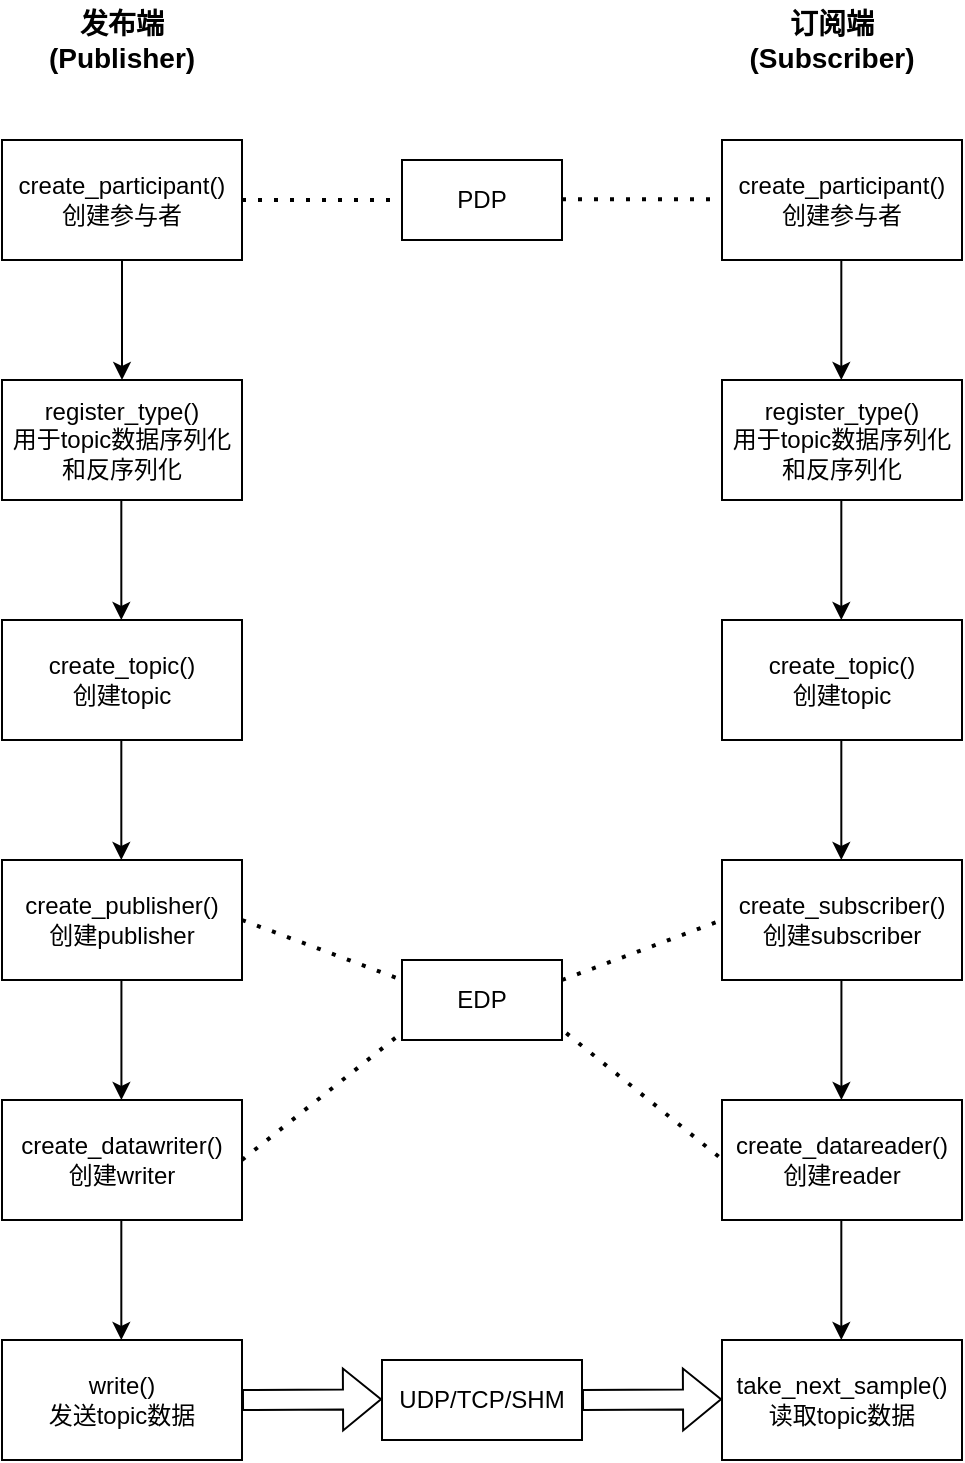<mxfile version="26.1.1">
  <diagram name="第 1 页" id="Cpg3tdYtjGPuZfx2R8Dj">
    <mxGraphModel dx="1364" dy="843" grid="1" gridSize="10" guides="1" tooltips="1" connect="1" arrows="1" fold="1" page="1" pageScale="1" pageWidth="827" pageHeight="1169" math="0" shadow="0">
      <root>
        <mxCell id="0" />
        <mxCell id="1" parent="0" />
        <mxCell id="ZoqcuJbIKgvJJPkICHRn-1" value="create_participant()&lt;div&gt;创建参与者&lt;/div&gt;" style="rounded=0;whiteSpace=wrap;html=1;" parent="1" vertex="1">
          <mxGeometry x="200" y="160" width="120" height="60" as="geometry" />
        </mxCell>
        <mxCell id="ZoqcuJbIKgvJJPkICHRn-3" value="register_type()&lt;div&gt;用于topic数据序列化和反序列化&lt;/div&gt;" style="rounded=0;whiteSpace=wrap;html=1;" parent="1" vertex="1">
          <mxGeometry x="200" y="280" width="120" height="60" as="geometry" />
        </mxCell>
        <mxCell id="ZoqcuJbIKgvJJPkICHRn-5" value="create_topic()&lt;div&gt;创建topic&lt;/div&gt;" style="rounded=0;whiteSpace=wrap;html=1;" parent="1" vertex="1">
          <mxGeometry x="200" y="400" width="120" height="60" as="geometry" />
        </mxCell>
        <mxCell id="ZoqcuJbIKgvJJPkICHRn-7" value="create_participant()&lt;div&gt;创建参与者&lt;/div&gt;" style="rounded=0;whiteSpace=wrap;html=1;" parent="1" vertex="1">
          <mxGeometry x="560" y="160" width="120" height="60" as="geometry" />
        </mxCell>
        <mxCell id="ZoqcuJbIKgvJJPkICHRn-8" value="register_type()&lt;div&gt;用于topic数据序列化和反序列化&lt;/div&gt;" style="rounded=0;whiteSpace=wrap;html=1;" parent="1" vertex="1">
          <mxGeometry x="560" y="280" width="120" height="60" as="geometry" />
        </mxCell>
        <mxCell id="ZoqcuJbIKgvJJPkICHRn-9" value="" style="endArrow=none;dashed=1;html=1;dashPattern=1 3;strokeWidth=2;rounded=0;exitX=1;exitY=0.5;exitDx=0;exitDy=0;" parent="1" source="ZoqcuJbIKgvJJPkICHRn-1" edge="1">
          <mxGeometry width="50" height="50" relative="1" as="geometry">
            <mxPoint x="410" y="215" as="sourcePoint" />
            <mxPoint x="400" y="190" as="targetPoint" />
          </mxGeometry>
        </mxCell>
        <mxCell id="ZoqcuJbIKgvJJPkICHRn-10" value="PDP" style="rounded=0;whiteSpace=wrap;html=1;" parent="1" vertex="1">
          <mxGeometry x="400" y="170" width="80" height="40" as="geometry" />
        </mxCell>
        <mxCell id="ZoqcuJbIKgvJJPkICHRn-11" value="" style="endArrow=none;dashed=1;html=1;dashPattern=1 3;strokeWidth=2;rounded=0;exitX=1;exitY=0.5;exitDx=0;exitDy=0;" parent="1" edge="1">
          <mxGeometry width="50" height="50" relative="1" as="geometry">
            <mxPoint x="480" y="189.66" as="sourcePoint" />
            <mxPoint x="560" y="189.66" as="targetPoint" />
          </mxGeometry>
        </mxCell>
        <mxCell id="ZoqcuJbIKgvJJPkICHRn-12" value="create_topic()&lt;div&gt;创建topic&lt;/div&gt;" style="rounded=0;whiteSpace=wrap;html=1;" parent="1" vertex="1">
          <mxGeometry x="560" y="400" width="120" height="60" as="geometry" />
        </mxCell>
        <mxCell id="ZoqcuJbIKgvJJPkICHRn-13" value="create_datawriter()&lt;div&gt;创建writer&lt;/div&gt;" style="rounded=0;whiteSpace=wrap;html=1;" parent="1" vertex="1">
          <mxGeometry x="200" y="640" width="120" height="60" as="geometry" />
        </mxCell>
        <mxCell id="ZoqcuJbIKgvJJPkICHRn-14" value="create_datareader()&lt;div&gt;创建reader&lt;/div&gt;" style="rounded=0;whiteSpace=wrap;html=1;" parent="1" vertex="1">
          <mxGeometry x="560" y="640" width="120" height="60" as="geometry" />
        </mxCell>
        <mxCell id="ZoqcuJbIKgvJJPkICHRn-15" value="" style="endArrow=none;dashed=1;html=1;dashPattern=1 3;strokeWidth=2;rounded=0;exitX=1;exitY=0.5;exitDx=0;exitDy=0;entryX=0.005;entryY=0.9;entryDx=0;entryDy=0;entryPerimeter=0;" parent="1" target="ZoqcuJbIKgvJJPkICHRn-16" edge="1">
          <mxGeometry width="50" height="50" relative="1" as="geometry">
            <mxPoint x="320" y="670" as="sourcePoint" />
            <mxPoint x="400" y="670" as="targetPoint" />
          </mxGeometry>
        </mxCell>
        <mxCell id="ZoqcuJbIKgvJJPkICHRn-16" value="EDP" style="rounded=0;whiteSpace=wrap;html=1;" parent="1" vertex="1">
          <mxGeometry x="400" y="570" width="80" height="40" as="geometry" />
        </mxCell>
        <mxCell id="ZoqcuJbIKgvJJPkICHRn-17" value="" style="endArrow=none;dashed=1;html=1;dashPattern=1 3;strokeWidth=2;rounded=0;exitX=1.027;exitY=0.914;exitDx=0;exitDy=0;exitPerimeter=0;" parent="1" source="ZoqcuJbIKgvJJPkICHRn-16" edge="1">
          <mxGeometry width="50" height="50" relative="1" as="geometry">
            <mxPoint x="480" y="669.66" as="sourcePoint" />
            <mxPoint x="560" y="669.66" as="targetPoint" />
          </mxGeometry>
        </mxCell>
        <mxCell id="ZoqcuJbIKgvJJPkICHRn-18" value="write()&lt;div&gt;发送topic数据&lt;/div&gt;" style="rounded=0;whiteSpace=wrap;html=1;" parent="1" vertex="1">
          <mxGeometry x="200" y="760" width="120" height="60" as="geometry" />
        </mxCell>
        <mxCell id="ZoqcuJbIKgvJJPkICHRn-19" value="take_next_sample()&lt;div&gt;读取topic数据&lt;/div&gt;" style="rounded=0;whiteSpace=wrap;html=1;" parent="1" vertex="1">
          <mxGeometry x="560" y="760" width="120" height="60" as="geometry" />
        </mxCell>
        <mxCell id="ZoqcuJbIKgvJJPkICHRn-23" value="UDP/TCP/&lt;span style=&quot;background-color: transparent; color: light-dark(rgb(0, 0, 0), rgb(255, 255, 255));&quot;&gt;SHM&lt;/span&gt;" style="rounded=0;whiteSpace=wrap;html=1;" parent="1" vertex="1">
          <mxGeometry x="390" y="770" width="100" height="40" as="geometry" />
        </mxCell>
        <mxCell id="ZoqcuJbIKgvJJPkICHRn-33" value="" style="shape=flexArrow;endArrow=classic;html=1;rounded=0;exitX=1;exitY=0.5;exitDx=0;exitDy=0;" parent="1" source="ZoqcuJbIKgvJJPkICHRn-18" edge="1">
          <mxGeometry width="50" height="50" relative="1" as="geometry">
            <mxPoint x="330" y="789.66" as="sourcePoint" />
            <mxPoint x="390" y="789.66" as="targetPoint" />
          </mxGeometry>
        </mxCell>
        <mxCell id="ZoqcuJbIKgvJJPkICHRn-34" value="" style="shape=flexArrow;endArrow=classic;html=1;rounded=0;exitX=1;exitY=0.5;exitDx=0;exitDy=0;" parent="1" edge="1">
          <mxGeometry width="50" height="50" relative="1" as="geometry">
            <mxPoint x="490" y="790" as="sourcePoint" />
            <mxPoint x="560" y="789.66" as="targetPoint" />
          </mxGeometry>
        </mxCell>
        <mxCell id="ZoqcuJbIKgvJJPkICHRn-35" value="" style="endArrow=classic;html=1;rounded=0;exitX=0.5;exitY=1;exitDx=0;exitDy=0;entryX=0.5;entryY=0;entryDx=0;entryDy=0;" parent="1" source="ZoqcuJbIKgvJJPkICHRn-1" target="ZoqcuJbIKgvJJPkICHRn-3" edge="1">
          <mxGeometry width="50" height="50" relative="1" as="geometry">
            <mxPoint x="300" y="260" as="sourcePoint" />
            <mxPoint x="350" y="210" as="targetPoint" />
          </mxGeometry>
        </mxCell>
        <mxCell id="ZoqcuJbIKgvJJPkICHRn-36" value="" style="endArrow=classic;html=1;rounded=0;exitX=0.5;exitY=1;exitDx=0;exitDy=0;entryX=0.5;entryY=0;entryDx=0;entryDy=0;" parent="1" edge="1">
          <mxGeometry width="50" height="50" relative="1" as="geometry">
            <mxPoint x="259.66" y="340" as="sourcePoint" />
            <mxPoint x="259.66" y="400" as="targetPoint" />
          </mxGeometry>
        </mxCell>
        <mxCell id="ZoqcuJbIKgvJJPkICHRn-37" value="" style="endArrow=classic;html=1;rounded=0;exitX=0.5;exitY=1;exitDx=0;exitDy=0;entryX=0.5;entryY=0;entryDx=0;entryDy=0;" parent="1" edge="1">
          <mxGeometry width="50" height="50" relative="1" as="geometry">
            <mxPoint x="259.66" y="460" as="sourcePoint" />
            <mxPoint x="259.66" y="520" as="targetPoint" />
          </mxGeometry>
        </mxCell>
        <mxCell id="ZoqcuJbIKgvJJPkICHRn-38" value="" style="endArrow=classic;html=1;rounded=0;exitX=0.5;exitY=1;exitDx=0;exitDy=0;entryX=0.5;entryY=0;entryDx=0;entryDy=0;" parent="1" edge="1">
          <mxGeometry width="50" height="50" relative="1" as="geometry">
            <mxPoint x="259.66" y="700" as="sourcePoint" />
            <mxPoint x="259.66" y="760" as="targetPoint" />
          </mxGeometry>
        </mxCell>
        <mxCell id="ZoqcuJbIKgvJJPkICHRn-39" value="" style="endArrow=classic;html=1;rounded=0;exitX=0.5;exitY=1;exitDx=0;exitDy=0;entryX=0.5;entryY=0;entryDx=0;entryDy=0;" parent="1" edge="1">
          <mxGeometry width="50" height="50" relative="1" as="geometry">
            <mxPoint x="619.66" y="220" as="sourcePoint" />
            <mxPoint x="619.66" y="280" as="targetPoint" />
          </mxGeometry>
        </mxCell>
        <mxCell id="ZoqcuJbIKgvJJPkICHRn-40" value="" style="endArrow=classic;html=1;rounded=0;exitX=0.5;exitY=1;exitDx=0;exitDy=0;entryX=0.5;entryY=0;entryDx=0;entryDy=0;" parent="1" edge="1">
          <mxGeometry width="50" height="50" relative="1" as="geometry">
            <mxPoint x="619.66" y="340" as="sourcePoint" />
            <mxPoint x="619.66" y="400" as="targetPoint" />
          </mxGeometry>
        </mxCell>
        <mxCell id="ZoqcuJbIKgvJJPkICHRn-41" value="" style="endArrow=classic;html=1;rounded=0;exitX=0.5;exitY=1;exitDx=0;exitDy=0;entryX=0.5;entryY=0;entryDx=0;entryDy=0;" parent="1" edge="1">
          <mxGeometry width="50" height="50" relative="1" as="geometry">
            <mxPoint x="619.66" y="460" as="sourcePoint" />
            <mxPoint x="619.66" y="520" as="targetPoint" />
          </mxGeometry>
        </mxCell>
        <mxCell id="ZoqcuJbIKgvJJPkICHRn-42" value="" style="endArrow=classic;html=1;rounded=0;exitX=0.5;exitY=1;exitDx=0;exitDy=0;entryX=0.5;entryY=0;entryDx=0;entryDy=0;" parent="1" edge="1">
          <mxGeometry width="50" height="50" relative="1" as="geometry">
            <mxPoint x="619.66" y="700" as="sourcePoint" />
            <mxPoint x="619.66" y="760" as="targetPoint" />
          </mxGeometry>
        </mxCell>
        <mxCell id="uGeyRHkb-I9cfztLsH06-1" value="发布端(Publisher)" style="text;html=1;align=center;verticalAlign=middle;whiteSpace=wrap;rounded=0;fontStyle=1;fontSize=14;" parent="1" vertex="1">
          <mxGeometry x="220" y="90" width="80" height="40" as="geometry" />
        </mxCell>
        <mxCell id="uGeyRHkb-I9cfztLsH06-2" value="订阅端(Subscriber)" style="text;html=1;align=center;verticalAlign=middle;whiteSpace=wrap;rounded=0;fontStyle=1;fontSize=14;" parent="1" vertex="1">
          <mxGeometry x="570" y="90" width="90" height="40" as="geometry" />
        </mxCell>
        <mxCell id="B0Bkc7tE2xluLaAN7S_U-1" value="create_publisher()&lt;div&gt;创建publisher&lt;/div&gt;" style="rounded=0;whiteSpace=wrap;html=1;" parent="1" vertex="1">
          <mxGeometry x="200" y="520" width="120" height="60" as="geometry" />
        </mxCell>
        <mxCell id="B0Bkc7tE2xluLaAN7S_U-2" value="create_subscriber()&lt;div&gt;创建subscriber&lt;/div&gt;" style="rounded=0;whiteSpace=wrap;html=1;" parent="1" vertex="1">
          <mxGeometry x="560" y="520" width="120" height="60" as="geometry" />
        </mxCell>
        <mxCell id="B0Bkc7tE2xluLaAN7S_U-3" value="" style="endArrow=classic;html=1;rounded=0;exitX=0.5;exitY=1;exitDx=0;exitDy=0;entryX=0.5;entryY=0;entryDx=0;entryDy=0;" parent="1" edge="1">
          <mxGeometry width="50" height="50" relative="1" as="geometry">
            <mxPoint x="619.71" y="580" as="sourcePoint" />
            <mxPoint x="619.71" y="640" as="targetPoint" />
          </mxGeometry>
        </mxCell>
        <mxCell id="B0Bkc7tE2xluLaAN7S_U-4" value="" style="endArrow=classic;html=1;rounded=0;exitX=0.5;exitY=1;exitDx=0;exitDy=0;entryX=0.5;entryY=0;entryDx=0;entryDy=0;" parent="1" edge="1">
          <mxGeometry width="50" height="50" relative="1" as="geometry">
            <mxPoint x="259.71" y="580" as="sourcePoint" />
            <mxPoint x="259.71" y="640" as="targetPoint" />
          </mxGeometry>
        </mxCell>
        <mxCell id="B0Bkc7tE2xluLaAN7S_U-5" value="" style="endArrow=none;dashed=1;html=1;dashPattern=1 3;strokeWidth=2;rounded=0;exitX=1;exitY=0.5;exitDx=0;exitDy=0;entryX=0;entryY=0.25;entryDx=0;entryDy=0;" parent="1" source="B0Bkc7tE2xluLaAN7S_U-1" target="ZoqcuJbIKgvJJPkICHRn-16" edge="1">
          <mxGeometry width="50" height="50" relative="1" as="geometry">
            <mxPoint x="330" y="680" as="sourcePoint" />
            <mxPoint x="410" y="616" as="targetPoint" />
          </mxGeometry>
        </mxCell>
        <mxCell id="B0Bkc7tE2xluLaAN7S_U-6" value="" style="endArrow=none;dashed=1;html=1;dashPattern=1 3;strokeWidth=2;rounded=0;exitX=1;exitY=0.25;exitDx=0;exitDy=0;entryX=0;entryY=0.5;entryDx=0;entryDy=0;" parent="1" source="ZoqcuJbIKgvJJPkICHRn-16" target="B0Bkc7tE2xluLaAN7S_U-2" edge="1">
          <mxGeometry width="50" height="50" relative="1" as="geometry">
            <mxPoint x="492" y="617" as="sourcePoint" />
            <mxPoint x="570" y="679.66" as="targetPoint" />
          </mxGeometry>
        </mxCell>
      </root>
    </mxGraphModel>
  </diagram>
</mxfile>
